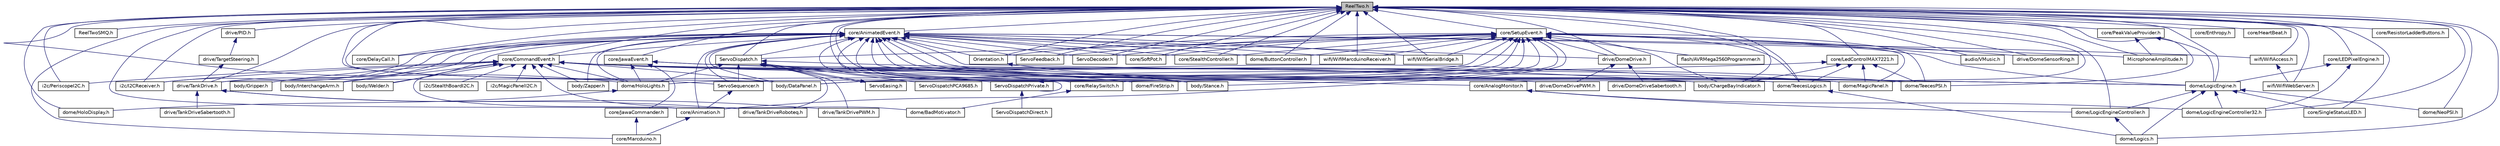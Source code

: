 digraph "ReelTwo.h"
{
 // LATEX_PDF_SIZE
  edge [fontname="Helvetica",fontsize="10",labelfontname="Helvetica",labelfontsize="10"];
  node [fontname="Helvetica",fontsize="10",shape=record];
  Node1 [label="ReelTwo.h",height=0.2,width=0.4,color="black", fillcolor="grey75", style="filled", fontcolor="black",tooltip=" "];
  Node1 -> Node2 [dir="back",color="midnightblue",fontsize="10",style="solid",fontname="Helvetica"];
  Node2 [label="MicrophoneAmplitude.h",height=0.2,width=0.4,color="black", fillcolor="white", style="filled",URL="$MicrophoneAmplitude_8h.html",tooltip=" "];
  Node1 -> Node3 [dir="back",color="midnightblue",fontsize="10",style="solid",fontname="Helvetica"];
  Node3 [label="Orientation.h",height=0.2,width=0.4,color="black", fillcolor="white", style="filled",URL="$Orientation_8h.html",tooltip=" "];
  Node3 -> Node4 [dir="back",color="midnightblue",fontsize="10",style="solid",fontname="Helvetica"];
  Node4 [label="body/Stance.h",height=0.2,width=0.4,color="black", fillcolor="white", style="filled",URL="$Stance_8h.html",tooltip=" "];
  Node1 -> Node5 [dir="back",color="midnightblue",fontsize="10",style="solid",fontname="Helvetica"];
  Node5 [label="ReelTwoSMQ.h",height=0.2,width=0.4,color="black", fillcolor="white", style="filled",URL="$ReelTwoSMQ_8h.html",tooltip=" "];
  Node1 -> Node6 [dir="back",color="midnightblue",fontsize="10",style="solid",fontname="Helvetica"];
  Node6 [label="ServoDecoder.h",height=0.2,width=0.4,color="black", fillcolor="white", style="filled",URL="$ServoDecoder_8h.html",tooltip=" "];
  Node1 -> Node7 [dir="back",color="midnightblue",fontsize="10",style="solid",fontname="Helvetica"];
  Node7 [label="ServoDispatch.h",height=0.2,width=0.4,color="black", fillcolor="white", style="filled",URL="$ServoDispatch_8h.html",tooltip=" "];
  Node7 -> Node8 [dir="back",color="midnightblue",fontsize="10",style="solid",fontname="Helvetica"];
  Node8 [label="ServoDispatchPCA9685.h",height=0.2,width=0.4,color="black", fillcolor="white", style="filled",URL="$ServoDispatchPCA9685_8h.html",tooltip=" "];
  Node7 -> Node9 [dir="back",color="midnightblue",fontsize="10",style="solid",fontname="Helvetica"];
  Node9 [label="ServoDispatchPrivate.h",height=0.2,width=0.4,color="black", fillcolor="white", style="filled",URL="$ServoDispatchPrivate_8h.html",tooltip=" "];
  Node9 -> Node10 [dir="back",color="midnightblue",fontsize="10",style="solid",fontname="Helvetica"];
  Node10 [label="ServoDispatchDirect.h",height=0.2,width=0.4,color="black", fillcolor="white", style="filled",URL="$ServoDispatchDirect_8h.html",tooltip=" "];
  Node9 -> Node9 [dir="back",color="midnightblue",fontsize="10",style="solid",fontname="Helvetica"];
  Node7 -> Node11 [dir="back",color="midnightblue",fontsize="10",style="solid",fontname="Helvetica"];
  Node11 [label="ServoEasing.h",height=0.2,width=0.4,color="black", fillcolor="white", style="filled",URL="$ServoEasing_8h.html",tooltip=" "];
  Node11 -> Node7 [dir="back",color="midnightblue",fontsize="10",style="solid",fontname="Helvetica"];
  Node7 -> Node12 [dir="back",color="midnightblue",fontsize="10",style="solid",fontname="Helvetica"];
  Node12 [label="ServoSequencer.h",height=0.2,width=0.4,color="black", fillcolor="white", style="filled",URL="$ServoSequencer_8h.html",tooltip=" "];
  Node12 -> Node13 [dir="back",color="midnightblue",fontsize="10",style="solid",fontname="Helvetica"];
  Node13 [label="core/Animation.h",height=0.2,width=0.4,color="black", fillcolor="white", style="filled",URL="$Animation_8h.html",tooltip=" "];
  Node13 -> Node14 [dir="back",color="midnightblue",fontsize="10",style="solid",fontname="Helvetica"];
  Node14 [label="core/Marcduino.h",height=0.2,width=0.4,color="black", fillcolor="white", style="filled",URL="$Marcduino_8h.html",tooltip=" "];
  Node7 -> Node15 [dir="back",color="midnightblue",fontsize="10",style="solid",fontname="Helvetica"];
  Node15 [label="dome/HoloLights.h",height=0.2,width=0.4,color="black", fillcolor="white", style="filled",URL="$HoloLights_8h.html",tooltip=" "];
  Node15 -> Node16 [dir="back",color="midnightblue",fontsize="10",style="solid",fontname="Helvetica"];
  Node16 [label="dome/HoloDisplay.h",height=0.2,width=0.4,color="black", fillcolor="white", style="filled",URL="$HoloDisplay_8h.html",tooltip=" "];
  Node7 -> Node17 [dir="back",color="midnightblue",fontsize="10",style="solid",fontname="Helvetica"];
  Node17 [label="drive/DomeDrivePWM.h",height=0.2,width=0.4,color="black", fillcolor="white", style="filled",URL="$DomeDrivePWM_8h.html",tooltip=" "];
  Node7 -> Node18 [dir="back",color="midnightblue",fontsize="10",style="solid",fontname="Helvetica"];
  Node18 [label="drive/TankDrivePWM.h",height=0.2,width=0.4,color="black", fillcolor="white", style="filled",URL="$TankDrivePWM_8h.html",tooltip=" "];
  Node7 -> Node19 [dir="back",color="midnightblue",fontsize="10",style="solid",fontname="Helvetica"];
  Node19 [label="drive/TankDriveRoboteq.h",height=0.2,width=0.4,color="black", fillcolor="white", style="filled",URL="$TankDriveRoboteq_8h.html",tooltip=" "];
  Node1 -> Node20 [dir="back",color="midnightblue",fontsize="10",style="solid",fontname="Helvetica"];
  Node20 [label="ServoFeedback.h",height=0.2,width=0.4,color="black", fillcolor="white", style="filled",URL="$ServoFeedback_8h.html",tooltip=" "];
  Node1 -> Node12 [dir="back",color="midnightblue",fontsize="10",style="solid",fontname="Helvetica"];
  Node1 -> Node21 [dir="back",color="midnightblue",fontsize="10",style="solid",fontname="Helvetica"];
  Node21 [label="audio/VMusic.h",height=0.2,width=0.4,color="black", fillcolor="white", style="filled",URL="$VMusic_8h.html",tooltip=" "];
  Node1 -> Node22 [dir="back",color="midnightblue",fontsize="10",style="solid",fontname="Helvetica"];
  Node22 [label="body/ChargeBayIndicator.h",height=0.2,width=0.4,color="black", fillcolor="white", style="filled",URL="$ChargeBayIndicator_8h.html",tooltip=" "];
  Node1 -> Node23 [dir="back",color="midnightblue",fontsize="10",style="solid",fontname="Helvetica"];
  Node23 [label="body/DataPanel.h",height=0.2,width=0.4,color="black", fillcolor="white", style="filled",URL="$DataPanel_8h.html",tooltip=" "];
  Node1 -> Node4 [dir="back",color="midnightblue",fontsize="10",style="solid",fontname="Helvetica"];
  Node1 -> Node24 [dir="back",color="midnightblue",fontsize="10",style="solid",fontname="Helvetica"];
  Node24 [label="core/AnimatedEvent.h",height=0.2,width=0.4,color="black", fillcolor="white", style="filled",URL="$AnimatedEvent_8h.html",tooltip=" "];
  Node24 -> Node2 [dir="back",color="midnightblue",fontsize="10",style="solid",fontname="Helvetica"];
  Node24 -> Node3 [dir="back",color="midnightblue",fontsize="10",style="solid",fontname="Helvetica"];
  Node24 -> Node6 [dir="back",color="midnightblue",fontsize="10",style="solid",fontname="Helvetica"];
  Node24 -> Node7 [dir="back",color="midnightblue",fontsize="10",style="solid",fontname="Helvetica"];
  Node24 -> Node20 [dir="back",color="midnightblue",fontsize="10",style="solid",fontname="Helvetica"];
  Node24 -> Node12 [dir="back",color="midnightblue",fontsize="10",style="solid",fontname="Helvetica"];
  Node24 -> Node22 [dir="back",color="midnightblue",fontsize="10",style="solid",fontname="Helvetica"];
  Node24 -> Node23 [dir="back",color="midnightblue",fontsize="10",style="solid",fontname="Helvetica"];
  Node24 -> Node25 [dir="back",color="midnightblue",fontsize="10",style="solid",fontname="Helvetica"];
  Node25 [label="body/Gripper.h",height=0.2,width=0.4,color="black", fillcolor="white", style="filled",URL="$Gripper_8h.html",tooltip=" "];
  Node24 -> Node26 [dir="back",color="midnightblue",fontsize="10",style="solid",fontname="Helvetica"];
  Node26 [label="body/InterchangeArm.h",height=0.2,width=0.4,color="black", fillcolor="white", style="filled",URL="$InterchangeArm_8h.html",tooltip=" "];
  Node24 -> Node4 [dir="back",color="midnightblue",fontsize="10",style="solid",fontname="Helvetica"];
  Node24 -> Node27 [dir="back",color="midnightblue",fontsize="10",style="solid",fontname="Helvetica"];
  Node27 [label="body/Welder.h",height=0.2,width=0.4,color="black", fillcolor="white", style="filled",URL="$Welder_8h.html",tooltip=" "];
  Node24 -> Node28 [dir="back",color="midnightblue",fontsize="10",style="solid",fontname="Helvetica"];
  Node28 [label="body/Zapper.h",height=0.2,width=0.4,color="black", fillcolor="white", style="filled",URL="$Zapper_8h.html",tooltip=" "];
  Node24 -> Node29 [dir="back",color="midnightblue",fontsize="10",style="solid",fontname="Helvetica"];
  Node29 [label="core/AnalogMonitor.h",height=0.2,width=0.4,color="black", fillcolor="white", style="filled",URL="$AnalogMonitor_8h.html",tooltip=" "];
  Node29 -> Node30 [dir="back",color="midnightblue",fontsize="10",style="solid",fontname="Helvetica"];
  Node30 [label="dome/LogicEngineController.h",height=0.2,width=0.4,color="black", fillcolor="white", style="filled",URL="$LogicEngineController_8h.html",tooltip=" "];
  Node30 -> Node31 [dir="back",color="midnightblue",fontsize="10",style="solid",fontname="Helvetica"];
  Node31 [label="dome/Logics.h",height=0.2,width=0.4,color="black", fillcolor="white", style="filled",URL="$Logics_8h.html",tooltip=" "];
  Node29 -> Node32 [dir="back",color="midnightblue",fontsize="10",style="solid",fontname="Helvetica"];
  Node32 [label="dome/LogicEngineController32.h",height=0.2,width=0.4,color="black", fillcolor="white", style="filled",URL="$LogicEngineController32_8h.html",tooltip=" "];
  Node24 -> Node13 [dir="back",color="midnightblue",fontsize="10",style="solid",fontname="Helvetica"];
  Node24 -> Node33 [dir="back",color="midnightblue",fontsize="10",style="solid",fontname="Helvetica"];
  Node33 [label="core/CommandEvent.h",height=0.2,width=0.4,color="black", fillcolor="white", style="filled",URL="$CommandEvent_8h.html",tooltip=" "];
  Node33 -> Node22 [dir="back",color="midnightblue",fontsize="10",style="solid",fontname="Helvetica"];
  Node33 -> Node23 [dir="back",color="midnightblue",fontsize="10",style="solid",fontname="Helvetica"];
  Node33 -> Node25 [dir="back",color="midnightblue",fontsize="10",style="solid",fontname="Helvetica"];
  Node33 -> Node26 [dir="back",color="midnightblue",fontsize="10",style="solid",fontname="Helvetica"];
  Node33 -> Node4 [dir="back",color="midnightblue",fontsize="10",style="solid",fontname="Helvetica"];
  Node33 -> Node27 [dir="back",color="midnightblue",fontsize="10",style="solid",fontname="Helvetica"];
  Node33 -> Node28 [dir="back",color="midnightblue",fontsize="10",style="solid",fontname="Helvetica"];
  Node33 -> Node13 [dir="back",color="midnightblue",fontsize="10",style="solid",fontname="Helvetica"];
  Node33 -> Node34 [dir="back",color="midnightblue",fontsize="10",style="solid",fontname="Helvetica"];
  Node34 [label="core/RelaySwitch.h",height=0.2,width=0.4,color="black", fillcolor="white", style="filled",URL="$RelaySwitch_8h.html",tooltip=" "];
  Node34 -> Node35 [dir="back",color="midnightblue",fontsize="10",style="solid",fontname="Helvetica"];
  Node35 [label="dome/BadMotivator.h",height=0.2,width=0.4,color="black", fillcolor="white", style="filled",URL="$BadMotivator_8h.html",tooltip=" "];
  Node33 -> Node35 [dir="back",color="midnightblue",fontsize="10",style="solid",fontname="Helvetica"];
  Node33 -> Node36 [dir="back",color="midnightblue",fontsize="10",style="solid",fontname="Helvetica"];
  Node36 [label="dome/FireStrip.h",height=0.2,width=0.4,color="black", fillcolor="white", style="filled",URL="$FireStrip_8h.html",tooltip=" "];
  Node33 -> Node15 [dir="back",color="midnightblue",fontsize="10",style="solid",fontname="Helvetica"];
  Node33 -> Node37 [dir="back",color="midnightblue",fontsize="10",style="solid",fontname="Helvetica"];
  Node37 [label="dome/LogicEngine.h",height=0.2,width=0.4,color="black", fillcolor="white", style="filled",URL="$LogicEngine_8h.html",tooltip=" "];
  Node37 -> Node38 [dir="back",color="midnightblue",fontsize="10",style="solid",fontname="Helvetica"];
  Node38 [label="core/SingleStatusLED.h",height=0.2,width=0.4,color="black", fillcolor="white", style="filled",URL="$SingleStatusLED_8h.html",tooltip=" "];
  Node37 -> Node30 [dir="back",color="midnightblue",fontsize="10",style="solid",fontname="Helvetica"];
  Node37 -> Node32 [dir="back",color="midnightblue",fontsize="10",style="solid",fontname="Helvetica"];
  Node37 -> Node31 [dir="back",color="midnightblue",fontsize="10",style="solid",fontname="Helvetica"];
  Node37 -> Node39 [dir="back",color="midnightblue",fontsize="10",style="solid",fontname="Helvetica"];
  Node39 [label="dome/NeoPSI.h",height=0.2,width=0.4,color="black", fillcolor="white", style="filled",URL="$NeoPSI_8h.html",tooltip=" "];
  Node33 -> Node40 [dir="back",color="midnightblue",fontsize="10",style="solid",fontname="Helvetica"];
  Node40 [label="dome/MagicPanel.h",height=0.2,width=0.4,color="black", fillcolor="white", style="filled",URL="$MagicPanel_8h.html",tooltip=" "];
  Node33 -> Node41 [dir="back",color="midnightblue",fontsize="10",style="solid",fontname="Helvetica"];
  Node41 [label="dome/TeecesLogics.h",height=0.2,width=0.4,color="black", fillcolor="white", style="filled",URL="$TeecesLogics_8h.html",tooltip=" "];
  Node41 -> Node31 [dir="back",color="midnightblue",fontsize="10",style="solid",fontname="Helvetica"];
  Node33 -> Node42 [dir="back",color="midnightblue",fontsize="10",style="solid",fontname="Helvetica"];
  Node42 [label="i2c/I2CReceiver.h",height=0.2,width=0.4,color="black", fillcolor="white", style="filled",URL="$I2CReceiver_8h.html",tooltip=" "];
  Node33 -> Node43 [dir="back",color="midnightblue",fontsize="10",style="solid",fontname="Helvetica"];
  Node43 [label="i2c/MagicPanelI2C.h",height=0.2,width=0.4,color="black", fillcolor="white", style="filled",URL="$MagicPanelI2C_8h.html",tooltip=" "];
  Node33 -> Node44 [dir="back",color="midnightblue",fontsize="10",style="solid",fontname="Helvetica"];
  Node44 [label="i2c/PeriscopeI2C.h",height=0.2,width=0.4,color="black", fillcolor="white", style="filled",URL="$PeriscopeI2C_8h.html",tooltip=" "];
  Node33 -> Node45 [dir="back",color="midnightblue",fontsize="10",style="solid",fontname="Helvetica"];
  Node45 [label="i2c/StealthBoardI2C.h",height=0.2,width=0.4,color="black", fillcolor="white", style="filled",URL="$StealthBoardI2C_8h.html",tooltip=" "];
  Node24 -> Node46 [dir="back",color="midnightblue",fontsize="10",style="solid",fontname="Helvetica"];
  Node46 [label="core/DelayCall.h",height=0.2,width=0.4,color="black", fillcolor="white", style="filled",URL="$DelayCall_8h.html",tooltip=" "];
  Node24 -> Node34 [dir="back",color="midnightblue",fontsize="10",style="solid",fontname="Helvetica"];
  Node24 -> Node47 [dir="back",color="midnightblue",fontsize="10",style="solid",fontname="Helvetica"];
  Node47 [label="core/SoftPot.h",height=0.2,width=0.4,color="black", fillcolor="white", style="filled",URL="$SoftPot_8h.html",tooltip=" "];
  Node24 -> Node48 [dir="back",color="midnightblue",fontsize="10",style="solid",fontname="Helvetica"];
  Node48 [label="core/StealthController.h",height=0.2,width=0.4,color="black", fillcolor="white", style="filled",URL="$StealthController_8h.html",tooltip=" "];
  Node24 -> Node49 [dir="back",color="midnightblue",fontsize="10",style="solid",fontname="Helvetica"];
  Node49 [label="dome/ButtonController.h",height=0.2,width=0.4,color="black", fillcolor="white", style="filled",URL="$ButtonController_8h.html",tooltip=" "];
  Node24 -> Node36 [dir="back",color="midnightblue",fontsize="10",style="solid",fontname="Helvetica"];
  Node24 -> Node15 [dir="back",color="midnightblue",fontsize="10",style="solid",fontname="Helvetica"];
  Node24 -> Node37 [dir="back",color="midnightblue",fontsize="10",style="solid",fontname="Helvetica"];
  Node24 -> Node40 [dir="back",color="midnightblue",fontsize="10",style="solid",fontname="Helvetica"];
  Node24 -> Node41 [dir="back",color="midnightblue",fontsize="10",style="solid",fontname="Helvetica"];
  Node24 -> Node50 [dir="back",color="midnightblue",fontsize="10",style="solid",fontname="Helvetica"];
  Node50 [label="dome/TeecesPSI.h",height=0.2,width=0.4,color="black", fillcolor="white", style="filled",URL="$TeecesPSI_8h.html",tooltip=" "];
  Node24 -> Node51 [dir="back",color="midnightblue",fontsize="10",style="solid",fontname="Helvetica"];
  Node51 [label="drive/DomeDrive.h",height=0.2,width=0.4,color="black", fillcolor="white", style="filled",URL="$DomeDrive_8h.html",tooltip=" "];
  Node51 -> Node17 [dir="back",color="midnightblue",fontsize="10",style="solid",fontname="Helvetica"];
  Node51 -> Node52 [dir="back",color="midnightblue",fontsize="10",style="solid",fontname="Helvetica"];
  Node52 [label="drive/DomeDriveSabertooth.h",height=0.2,width=0.4,color="black", fillcolor="white", style="filled",URL="$DomeDriveSabertooth_8h.html",tooltip=" "];
  Node24 -> Node53 [dir="back",color="midnightblue",fontsize="10",style="solid",fontname="Helvetica"];
  Node53 [label="drive/TankDrive.h",height=0.2,width=0.4,color="black", fillcolor="white", style="filled",URL="$TankDrive_8h.html",tooltip=" "];
  Node53 -> Node18 [dir="back",color="midnightblue",fontsize="10",style="solid",fontname="Helvetica"];
  Node53 -> Node19 [dir="back",color="midnightblue",fontsize="10",style="solid",fontname="Helvetica"];
  Node53 -> Node54 [dir="back",color="midnightblue",fontsize="10",style="solid",fontname="Helvetica"];
  Node54 [label="drive/TankDriveSabertooth.h",height=0.2,width=0.4,color="black", fillcolor="white", style="filled",URL="$TankDriveSabertooth_8h.html",tooltip=" "];
  Node24 -> Node42 [dir="back",color="midnightblue",fontsize="10",style="solid",fontname="Helvetica"];
  Node24 -> Node55 [dir="back",color="midnightblue",fontsize="10",style="solid",fontname="Helvetica"];
  Node55 [label="wifi/WifiAccess.h",height=0.2,width=0.4,color="black", fillcolor="white", style="filled",URL="$WifiAccess_8h.html",tooltip=" "];
  Node55 -> Node56 [dir="back",color="midnightblue",fontsize="10",style="solid",fontname="Helvetica"];
  Node56 [label="wifi/WifiWebServer.h",height=0.2,width=0.4,color="black", fillcolor="white", style="filled",URL="$WifiWebServer_8h.html",tooltip=" "];
  Node24 -> Node57 [dir="back",color="midnightblue",fontsize="10",style="solid",fontname="Helvetica"];
  Node57 [label="wifi/WifiMarcduinoReceiver.h",height=0.2,width=0.4,color="black", fillcolor="white", style="filled",URL="$WifiMarcduinoReceiver_8h.html",tooltip=" "];
  Node24 -> Node58 [dir="back",color="midnightblue",fontsize="10",style="solid",fontname="Helvetica"];
  Node58 [label="wifi/WifiSerialBridge.h",height=0.2,width=0.4,color="black", fillcolor="white", style="filled",URL="$WifiSerialBridge_8h.html",tooltip=" "];
  Node1 -> Node13 [dir="back",color="midnightblue",fontsize="10",style="solid",fontname="Helvetica"];
  Node1 -> Node33 [dir="back",color="midnightblue",fontsize="10",style="solid",fontname="Helvetica"];
  Node1 -> Node46 [dir="back",color="midnightblue",fontsize="10",style="solid",fontname="Helvetica"];
  Node1 -> Node59 [dir="back",color="midnightblue",fontsize="10",style="solid",fontname="Helvetica"];
  Node59 [label="core/Enthropy.h",height=0.2,width=0.4,color="black", fillcolor="white", style="filled",URL="$Enthropy_8h.html",tooltip=" "];
  Node1 -> Node60 [dir="back",color="midnightblue",fontsize="10",style="solid",fontname="Helvetica"];
  Node60 [label="core/HeartBeat.h",height=0.2,width=0.4,color="black", fillcolor="white", style="filled",URL="$HeartBeat_8h.html",tooltip=" "];
  Node1 -> Node61 [dir="back",color="midnightblue",fontsize="10",style="solid",fontname="Helvetica"];
  Node61 [label="core/JawaEvent.h",height=0.2,width=0.4,color="black", fillcolor="white", style="filled",URL="$JawaEvent_8h.html",tooltip=" "];
  Node61 -> Node62 [dir="back",color="midnightblue",fontsize="10",style="solid",fontname="Helvetica"];
  Node62 [label="core/JawaCommander.h",height=0.2,width=0.4,color="black", fillcolor="white", style="filled",URL="$JawaCommander_8h.html",tooltip=" "];
  Node62 -> Node14 [dir="back",color="midnightblue",fontsize="10",style="solid",fontname="Helvetica"];
  Node61 -> Node15 [dir="back",color="midnightblue",fontsize="10",style="solid",fontname="Helvetica"];
  Node61 -> Node37 [dir="back",color="midnightblue",fontsize="10",style="solid",fontname="Helvetica"];
  Node61 -> Node50 [dir="back",color="midnightblue",fontsize="10",style="solid",fontname="Helvetica"];
  Node1 -> Node63 [dir="back",color="midnightblue",fontsize="10",style="solid",fontname="Helvetica"];
  Node63 [label="core/LEDPixelEngine.h",height=0.2,width=0.4,color="black", fillcolor="white", style="filled",URL="$LEDPixelEngine_8h.html",tooltip=" "];
  Node63 -> Node37 [dir="back",color="midnightblue",fontsize="10",style="solid",fontname="Helvetica"];
  Node63 -> Node32 [dir="back",color="midnightblue",fontsize="10",style="solid",fontname="Helvetica"];
  Node1 -> Node64 [dir="back",color="midnightblue",fontsize="10",style="solid",fontname="Helvetica"];
  Node64 [label="core/LedControlMAX7221.h",height=0.2,width=0.4,color="black", fillcolor="white", style="filled",URL="$LedControlMAX7221_8h.html",tooltip=" "];
  Node64 -> Node22 [dir="back",color="midnightblue",fontsize="10",style="solid",fontname="Helvetica"];
  Node64 -> Node23 [dir="back",color="midnightblue",fontsize="10",style="solid",fontname="Helvetica"];
  Node64 -> Node40 [dir="back",color="midnightblue",fontsize="10",style="solid",fontname="Helvetica"];
  Node64 -> Node41 [dir="back",color="midnightblue",fontsize="10",style="solid",fontname="Helvetica"];
  Node64 -> Node50 [dir="back",color="midnightblue",fontsize="10",style="solid",fontname="Helvetica"];
  Node1 -> Node14 [dir="back",color="midnightblue",fontsize="10",style="solid",fontname="Helvetica"];
  Node1 -> Node65 [dir="back",color="midnightblue",fontsize="10",style="solid",fontname="Helvetica"];
  Node65 [label="core/PeakValueProvider.h",height=0.2,width=0.4,color="black", fillcolor="white", style="filled",URL="$PeakValueProvider_8h.html",tooltip=" "];
  Node65 -> Node2 [dir="back",color="midnightblue",fontsize="10",style="solid",fontname="Helvetica"];
  Node65 -> Node37 [dir="back",color="midnightblue",fontsize="10",style="solid",fontname="Helvetica"];
  Node1 -> Node66 [dir="back",color="midnightblue",fontsize="10",style="solid",fontname="Helvetica"];
  Node66 [label="core/ResistorLadderButtons.h",height=0.2,width=0.4,color="black", fillcolor="white", style="filled",URL="$ResistorLadderButtons_8h.html",tooltip=" "];
  Node1 -> Node67 [dir="back",color="midnightblue",fontsize="10",style="solid",fontname="Helvetica"];
  Node67 [label="core/SetupEvent.h",height=0.2,width=0.4,color="black", fillcolor="white", style="filled",URL="$SetupEvent_8h.html",tooltip=" "];
  Node67 -> Node3 [dir="back",color="midnightblue",fontsize="10",style="solid",fontname="Helvetica"];
  Node67 -> Node6 [dir="back",color="midnightblue",fontsize="10",style="solid",fontname="Helvetica"];
  Node67 -> Node7 [dir="back",color="midnightblue",fontsize="10",style="solid",fontname="Helvetica"];
  Node67 -> Node20 [dir="back",color="midnightblue",fontsize="10",style="solid",fontname="Helvetica"];
  Node67 -> Node21 [dir="back",color="midnightblue",fontsize="10",style="solid",fontname="Helvetica"];
  Node67 -> Node22 [dir="back",color="midnightblue",fontsize="10",style="solid",fontname="Helvetica"];
  Node67 -> Node23 [dir="back",color="midnightblue",fontsize="10",style="solid",fontname="Helvetica"];
  Node67 -> Node4 [dir="back",color="midnightblue",fontsize="10",style="solid",fontname="Helvetica"];
  Node67 -> Node13 [dir="back",color="midnightblue",fontsize="10",style="solid",fontname="Helvetica"];
  Node67 -> Node34 [dir="back",color="midnightblue",fontsize="10",style="solid",fontname="Helvetica"];
  Node67 -> Node47 [dir="back",color="midnightblue",fontsize="10",style="solid",fontname="Helvetica"];
  Node67 -> Node48 [dir="back",color="midnightblue",fontsize="10",style="solid",fontname="Helvetica"];
  Node67 -> Node49 [dir="back",color="midnightblue",fontsize="10",style="solid",fontname="Helvetica"];
  Node67 -> Node36 [dir="back",color="midnightblue",fontsize="10",style="solid",fontname="Helvetica"];
  Node67 -> Node15 [dir="back",color="midnightblue",fontsize="10",style="solid",fontname="Helvetica"];
  Node67 -> Node37 [dir="back",color="midnightblue",fontsize="10",style="solid",fontname="Helvetica"];
  Node67 -> Node40 [dir="back",color="midnightblue",fontsize="10",style="solid",fontname="Helvetica"];
  Node67 -> Node41 [dir="back",color="midnightblue",fontsize="10",style="solid",fontname="Helvetica"];
  Node67 -> Node50 [dir="back",color="midnightblue",fontsize="10",style="solid",fontname="Helvetica"];
  Node67 -> Node51 [dir="back",color="midnightblue",fontsize="10",style="solid",fontname="Helvetica"];
  Node67 -> Node68 [dir="back",color="midnightblue",fontsize="10",style="solid",fontname="Helvetica"];
  Node68 [label="drive/DomeSensorRing.h",height=0.2,width=0.4,color="black", fillcolor="white", style="filled",URL="$DomeSensorRing_8h.html",tooltip=" "];
  Node67 -> Node53 [dir="back",color="midnightblue",fontsize="10",style="solid",fontname="Helvetica"];
  Node67 -> Node69 [dir="back",color="midnightblue",fontsize="10",style="solid",fontname="Helvetica"];
  Node69 [label="flash/AVRMega2560Programmer.h",height=0.2,width=0.4,color="black", fillcolor="white", style="filled",URL="$AVRMega2560Programmer_8h.html",tooltip=" "];
  Node67 -> Node57 [dir="back",color="midnightblue",fontsize="10",style="solid",fontname="Helvetica"];
  Node67 -> Node58 [dir="back",color="midnightblue",fontsize="10",style="solid",fontname="Helvetica"];
  Node1 -> Node38 [dir="back",color="midnightblue",fontsize="10",style="solid",fontname="Helvetica"];
  Node1 -> Node47 [dir="back",color="midnightblue",fontsize="10",style="solid",fontname="Helvetica"];
  Node1 -> Node48 [dir="back",color="midnightblue",fontsize="10",style="solid",fontname="Helvetica"];
  Node1 -> Node49 [dir="back",color="midnightblue",fontsize="10",style="solid",fontname="Helvetica"];
  Node1 -> Node36 [dir="back",color="midnightblue",fontsize="10",style="solid",fontname="Helvetica"];
  Node1 -> Node16 [dir="back",color="midnightblue",fontsize="10",style="solid",fontname="Helvetica"];
  Node1 -> Node15 [dir="back",color="midnightblue",fontsize="10",style="solid",fontname="Helvetica"];
  Node1 -> Node37 [dir="back",color="midnightblue",fontsize="10",style="solid",fontname="Helvetica"];
  Node1 -> Node30 [dir="back",color="midnightblue",fontsize="10",style="solid",fontname="Helvetica"];
  Node1 -> Node32 [dir="back",color="midnightblue",fontsize="10",style="solid",fontname="Helvetica"];
  Node1 -> Node31 [dir="back",color="midnightblue",fontsize="10",style="solid",fontname="Helvetica"];
  Node1 -> Node40 [dir="back",color="midnightblue",fontsize="10",style="solid",fontname="Helvetica"];
  Node1 -> Node39 [dir="back",color="midnightblue",fontsize="10",style="solid",fontname="Helvetica"];
  Node1 -> Node41 [dir="back",color="midnightblue",fontsize="10",style="solid",fontname="Helvetica"];
  Node1 -> Node50 [dir="back",color="midnightblue",fontsize="10",style="solid",fontname="Helvetica"];
  Node1 -> Node51 [dir="back",color="midnightblue",fontsize="10",style="solid",fontname="Helvetica"];
  Node1 -> Node68 [dir="back",color="midnightblue",fontsize="10",style="solid",fontname="Helvetica"];
  Node1 -> Node70 [dir="back",color="midnightblue",fontsize="10",style="solid",fontname="Helvetica"];
  Node70 [label="drive/PID.h",height=0.2,width=0.4,color="black", fillcolor="white", style="filled",URL="$PID_8h.html",tooltip=" "];
  Node70 -> Node71 [dir="back",color="midnightblue",fontsize="10",style="solid",fontname="Helvetica"];
  Node71 [label="drive/TargetSteering.h",height=0.2,width=0.4,color="black", fillcolor="white", style="filled",URL="$TargetSteering_8h.html",tooltip=" "];
  Node71 -> Node53 [dir="back",color="midnightblue",fontsize="10",style="solid",fontname="Helvetica"];
  Node1 -> Node53 [dir="back",color="midnightblue",fontsize="10",style="solid",fontname="Helvetica"];
  Node1 -> Node42 [dir="back",color="midnightblue",fontsize="10",style="solid",fontname="Helvetica"];
  Node1 -> Node44 [dir="back",color="midnightblue",fontsize="10",style="solid",fontname="Helvetica"];
  Node1 -> Node55 [dir="back",color="midnightblue",fontsize="10",style="solid",fontname="Helvetica"];
  Node1 -> Node57 [dir="back",color="midnightblue",fontsize="10",style="solid",fontname="Helvetica"];
  Node1 -> Node58 [dir="back",color="midnightblue",fontsize="10",style="solid",fontname="Helvetica"];
  Node1 -> Node56 [dir="back",color="midnightblue",fontsize="10",style="solid",fontname="Helvetica"];
}
